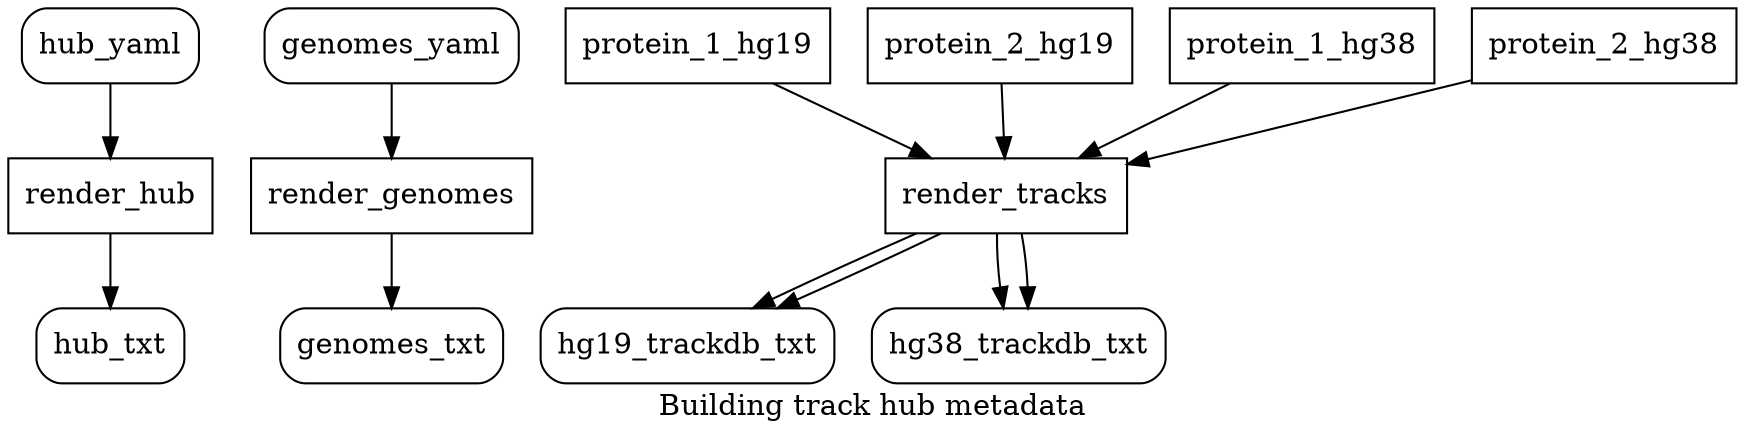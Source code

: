 digraph {
  label="Building track hub metadata"

  node[shape="box", style="rounded"]
    hub_yaml; genomes_yaml; hub_txt; genomes_txt; hg19_trackdb_txt; hg38_trackdb_txt;

  node[shape="box",style=""]

  hub_yaml->render_hub->hub_txt
  genomes_yaml->render_genomes->genomes_txt

  protein_1_hg19->render_tracks->hg19_trackdb_txt
  protein_2_hg19->render_tracks->hg19_trackdb_txt
  protein_1_hg38->render_tracks->hg38_trackdb_txt
  protein_2_hg38->render_tracks->hg38_trackdb_txt
}

# Process is rectangle
# input/output is parallelogram
# roundrects for start/end
